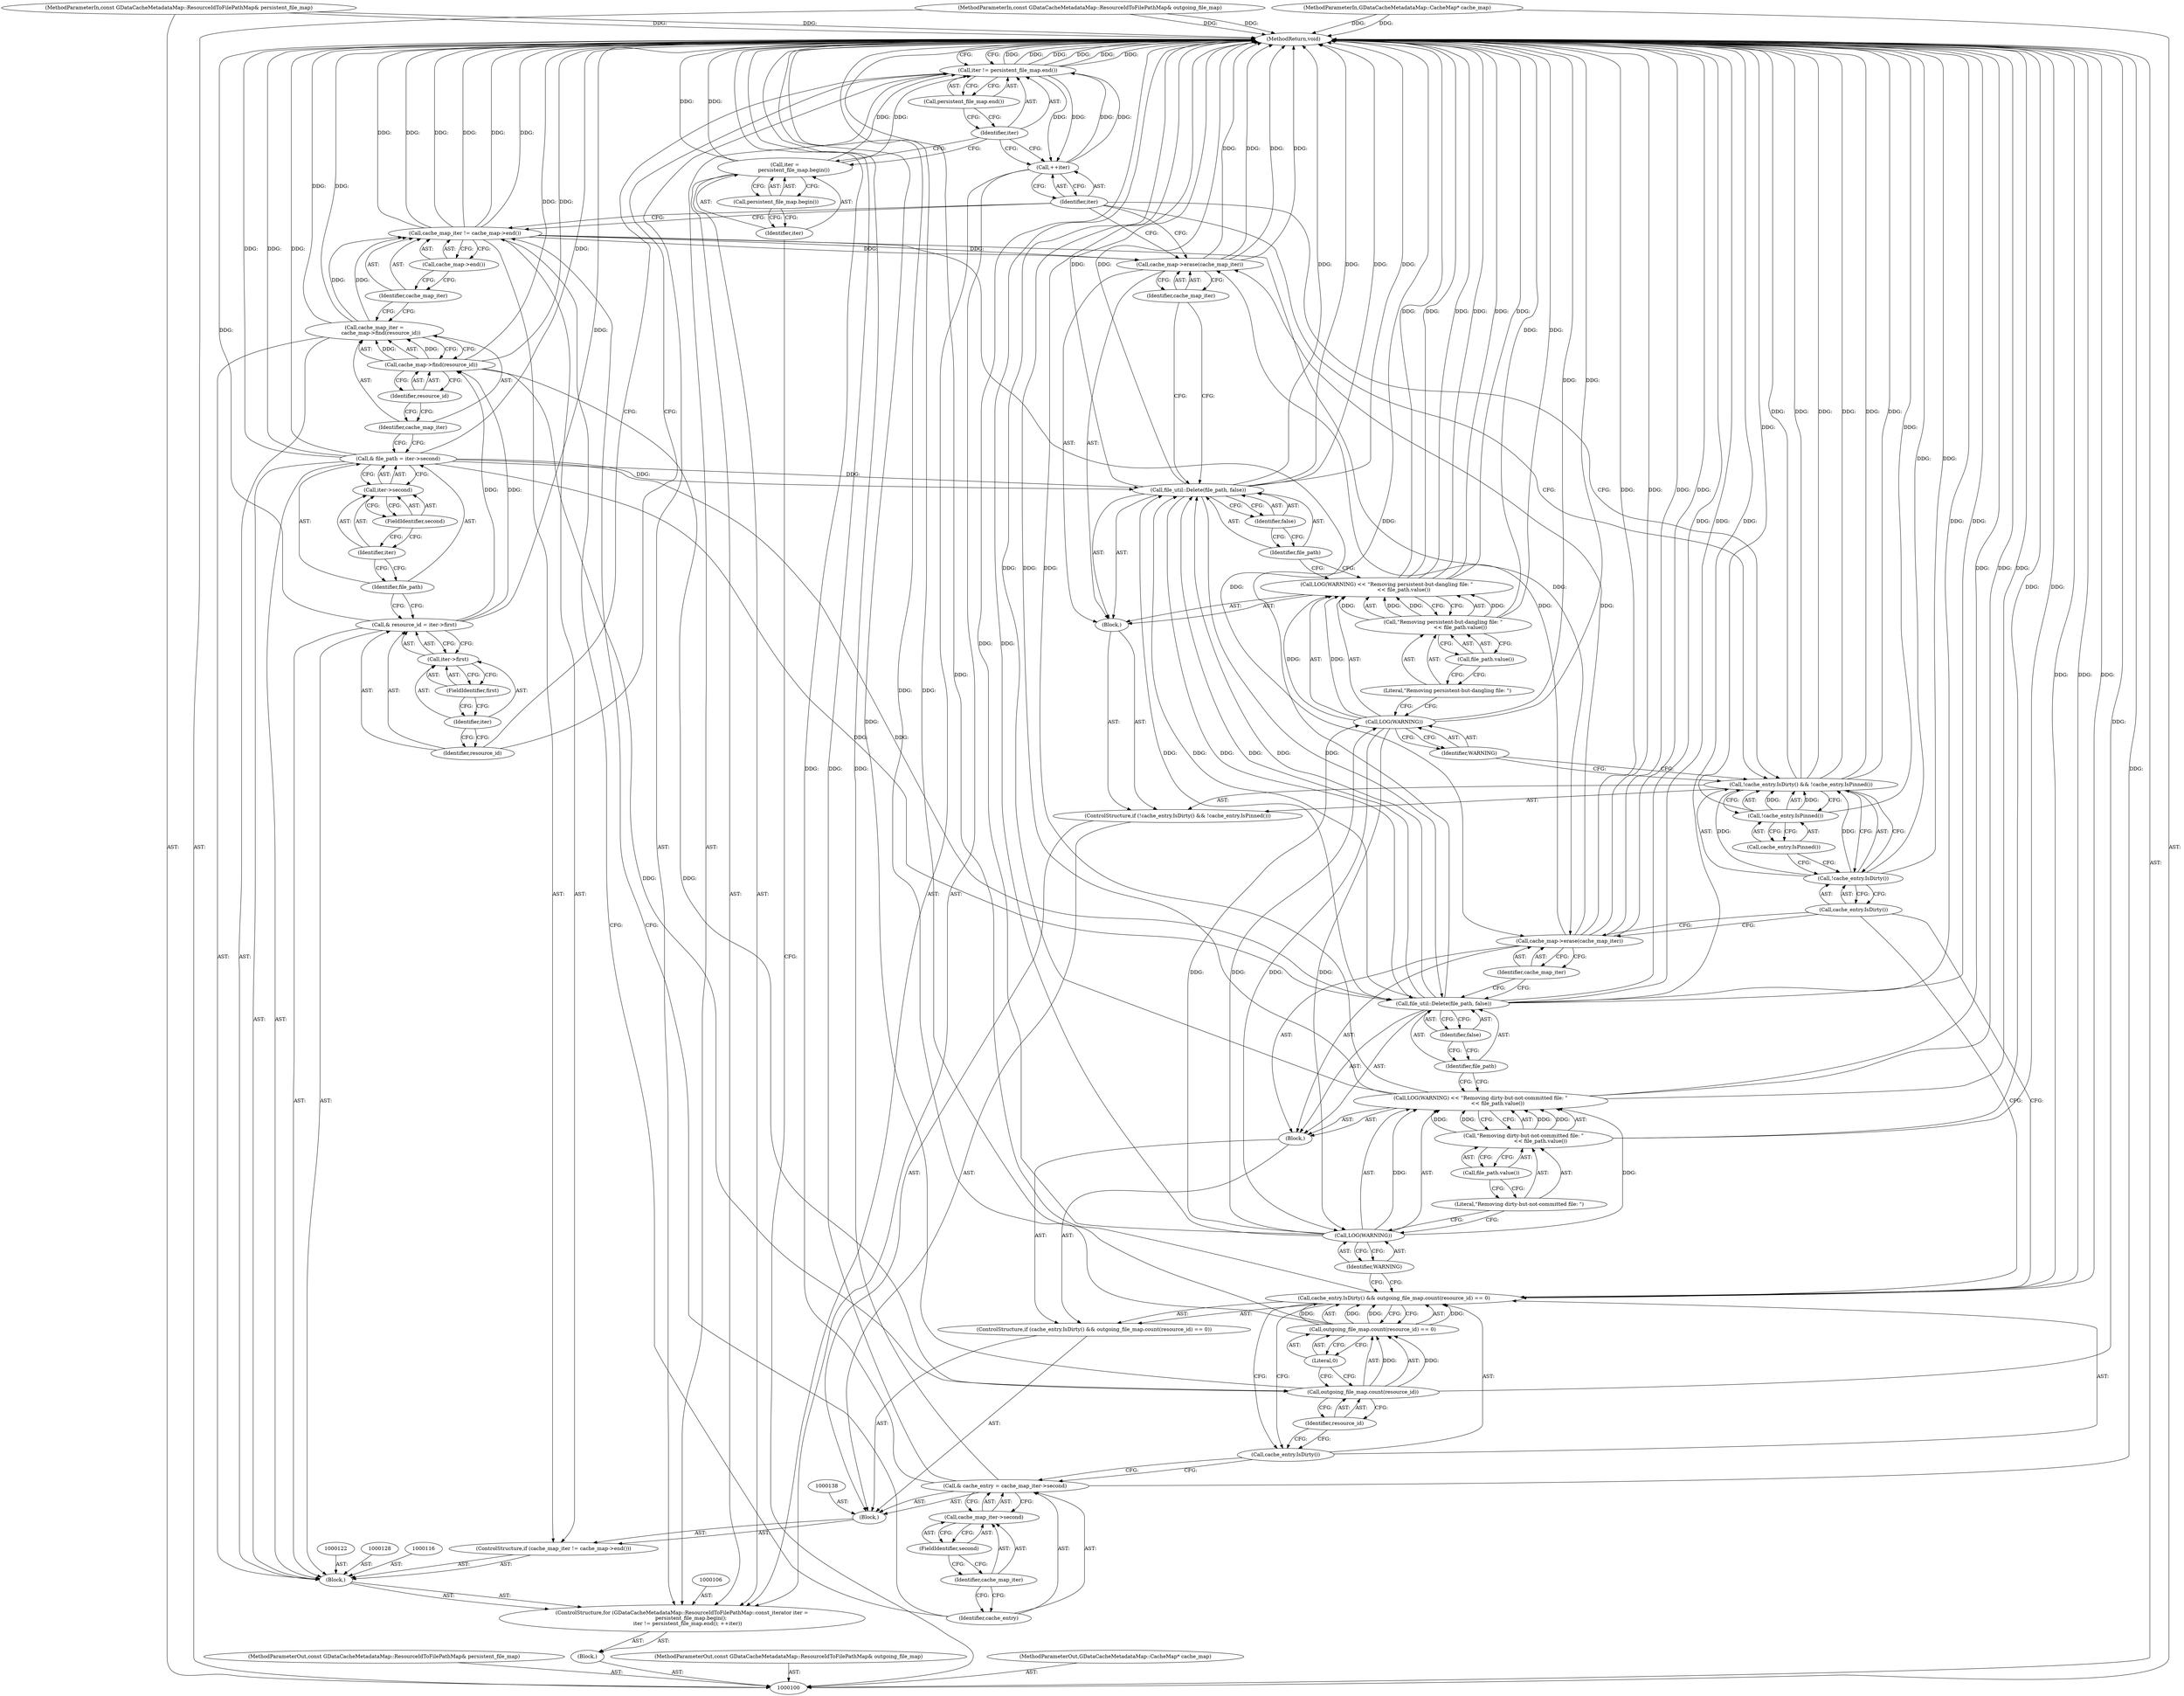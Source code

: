 digraph "1_Chrome_baef1ffd73db183ca50c854e1779ed7f6e5100a8_5" {
"1000181" [label="(MethodReturn,void)"];
"1000115" [label="(Block,)"];
"1000129" [label="(Call,cache_map_iter =\n        cache_map->find(resource_id))"];
"1000130" [label="(Identifier,cache_map_iter)"];
"1000132" [label="(Identifier,resource_id)"];
"1000131" [label="(Call,cache_map->find(resource_id))"];
"1000136" [label="(Call,cache_map->end())"];
"1000133" [label="(ControlStructure,if (cache_map_iter != cache_map->end()))"];
"1000134" [label="(Call,cache_map_iter != cache_map->end())"];
"1000135" [label="(Identifier,cache_map_iter)"];
"1000139" [label="(Call,& cache_entry = cache_map_iter->second)"];
"1000140" [label="(Identifier,cache_entry)"];
"1000141" [label="(Call,cache_map_iter->second)"];
"1000142" [label="(Identifier,cache_map_iter)"];
"1000137" [label="(Block,)"];
"1000143" [label="(FieldIdentifier,second)"];
"1000145" [label="(Call,cache_entry.IsDirty() && outgoing_file_map.count(resource_id) == 0)"];
"1000146" [label="(Call,cache_entry.IsDirty())"];
"1000147" [label="(Call,outgoing_file_map.count(resource_id) == 0)"];
"1000148" [label="(Call,outgoing_file_map.count(resource_id))"];
"1000149" [label="(Identifier,resource_id)"];
"1000144" [label="(ControlStructure,if (cache_entry.IsDirty() && outgoing_file_map.count(resource_id) == 0))"];
"1000150" [label="(Literal,0)"];
"1000151" [label="(Block,)"];
"1000154" [label="(Identifier,WARNING)"];
"1000155" [label="(Call,\"Removing dirty-but-not-committed file: \"\n                     << file_path.value())"];
"1000156" [label="(Literal,\"Removing dirty-but-not-committed file: \")"];
"1000152" [label="(Call,LOG(WARNING) << \"Removing dirty-but-not-committed file: \"\n                     << file_path.value())"];
"1000153" [label="(Call,LOG(WARNING))"];
"1000157" [label="(Call,file_path.value())"];
"1000159" [label="(Identifier,file_path)"];
"1000160" [label="(Identifier,false)"];
"1000158" [label="(Call,file_util::Delete(file_path, false))"];
"1000162" [label="(Identifier,cache_map_iter)"];
"1000161" [label="(Call,cache_map->erase(cache_map_iter))"];
"1000101" [label="(MethodParameterIn,const GDataCacheMetadataMap::ResourceIdToFilePathMap& persistent_file_map)"];
"1000271" [label="(MethodParameterOut,const GDataCacheMetadataMap::ResourceIdToFilePathMap& persistent_file_map)"];
"1000164" [label="(Call,!cache_entry.IsDirty() && !cache_entry.IsPinned())"];
"1000165" [label="(Call,!cache_entry.IsDirty())"];
"1000166" [label="(Call,cache_entry.IsDirty())"];
"1000167" [label="(Call,!cache_entry.IsPinned())"];
"1000168" [label="(Call,cache_entry.IsPinned())"];
"1000163" [label="(ControlStructure,if (!cache_entry.IsDirty() && !cache_entry.IsPinned()))"];
"1000169" [label="(Block,)"];
"1000172" [label="(Identifier,WARNING)"];
"1000173" [label="(Call,\"Removing persistent-but-dangling file: \"\n                     << file_path.value())"];
"1000174" [label="(Literal,\"Removing persistent-but-dangling file: \")"];
"1000170" [label="(Call,LOG(WARNING) << \"Removing persistent-but-dangling file: \"\n                     << file_path.value())"];
"1000171" [label="(Call,LOG(WARNING))"];
"1000175" [label="(Call,file_path.value())"];
"1000177" [label="(Identifier,file_path)"];
"1000178" [label="(Identifier,false)"];
"1000176" [label="(Call,file_util::Delete(file_path, false))"];
"1000180" [label="(Identifier,cache_map_iter)"];
"1000179" [label="(Call,cache_map->erase(cache_map_iter))"];
"1000102" [label="(MethodParameterIn,const GDataCacheMetadataMap::ResourceIdToFilePathMap& outgoing_file_map)"];
"1000272" [label="(MethodParameterOut,const GDataCacheMetadataMap::ResourceIdToFilePathMap& outgoing_file_map)"];
"1000103" [label="(MethodParameterIn,GDataCacheMetadataMap::CacheMap* cache_map)"];
"1000273" [label="(MethodParameterOut,GDataCacheMetadataMap::CacheMap* cache_map)"];
"1000104" [label="(Block,)"];
"1000105" [label="(ControlStructure,for (GDataCacheMetadataMap::ResourceIdToFilePathMap::const_iterator iter =\n           persistent_file_map.begin();\n       iter != persistent_file_map.end(); ++iter))"];
"1000107" [label="(Call,iter =\n           persistent_file_map.begin())"];
"1000108" [label="(Identifier,iter)"];
"1000109" [label="(Call,persistent_file_map.begin())"];
"1000112" [label="(Call,persistent_file_map.end())"];
"1000113" [label="(Call,++iter)"];
"1000114" [label="(Identifier,iter)"];
"1000110" [label="(Call,iter != persistent_file_map.end())"];
"1000111" [label="(Identifier,iter)"];
"1000117" [label="(Call,& resource_id = iter->first)"];
"1000118" [label="(Identifier,resource_id)"];
"1000119" [label="(Call,iter->first)"];
"1000120" [label="(Identifier,iter)"];
"1000121" [label="(FieldIdentifier,first)"];
"1000123" [label="(Call,& file_path = iter->second)"];
"1000124" [label="(Identifier,file_path)"];
"1000125" [label="(Call,iter->second)"];
"1000126" [label="(Identifier,iter)"];
"1000127" [label="(FieldIdentifier,second)"];
"1000181" -> "1000100"  [label="AST: "];
"1000181" -> "1000110"  [label="CFG: "];
"1000171" -> "1000181"  [label="DDG: "];
"1000123" -> "1000181"  [label="DDG: "];
"1000123" -> "1000181"  [label="DDG: "];
"1000155" -> "1000181"  [label="DDG: "];
"1000179" -> "1000181"  [label="DDG: "];
"1000179" -> "1000181"  [label="DDG: "];
"1000158" -> "1000181"  [label="DDG: "];
"1000158" -> "1000181"  [label="DDG: "];
"1000158" -> "1000181"  [label="DDG: "];
"1000152" -> "1000181"  [label="DDG: "];
"1000152" -> "1000181"  [label="DDG: "];
"1000152" -> "1000181"  [label="DDG: "];
"1000153" -> "1000181"  [label="DDG: "];
"1000117" -> "1000181"  [label="DDG: "];
"1000161" -> "1000181"  [label="DDG: "];
"1000161" -> "1000181"  [label="DDG: "];
"1000176" -> "1000181"  [label="DDG: "];
"1000176" -> "1000181"  [label="DDG: "];
"1000176" -> "1000181"  [label="DDG: "];
"1000167" -> "1000181"  [label="DDG: "];
"1000164" -> "1000181"  [label="DDG: "];
"1000164" -> "1000181"  [label="DDG: "];
"1000164" -> "1000181"  [label="DDG: "];
"1000131" -> "1000181"  [label="DDG: "];
"1000139" -> "1000181"  [label="DDG: "];
"1000139" -> "1000181"  [label="DDG: "];
"1000165" -> "1000181"  [label="DDG: "];
"1000134" -> "1000181"  [label="DDG: "];
"1000134" -> "1000181"  [label="DDG: "];
"1000134" -> "1000181"  [label="DDG: "];
"1000103" -> "1000181"  [label="DDG: "];
"1000148" -> "1000181"  [label="DDG: "];
"1000147" -> "1000181"  [label="DDG: "];
"1000102" -> "1000181"  [label="DDG: "];
"1000110" -> "1000181"  [label="DDG: "];
"1000110" -> "1000181"  [label="DDG: "];
"1000110" -> "1000181"  [label="DDG: "];
"1000101" -> "1000181"  [label="DDG: "];
"1000170" -> "1000181"  [label="DDG: "];
"1000170" -> "1000181"  [label="DDG: "];
"1000170" -> "1000181"  [label="DDG: "];
"1000145" -> "1000181"  [label="DDG: "];
"1000145" -> "1000181"  [label="DDG: "];
"1000173" -> "1000181"  [label="DDG: "];
"1000107" -> "1000181"  [label="DDG: "];
"1000129" -> "1000181"  [label="DDG: "];
"1000115" -> "1000105"  [label="AST: "];
"1000116" -> "1000115"  [label="AST: "];
"1000117" -> "1000115"  [label="AST: "];
"1000122" -> "1000115"  [label="AST: "];
"1000123" -> "1000115"  [label="AST: "];
"1000128" -> "1000115"  [label="AST: "];
"1000129" -> "1000115"  [label="AST: "];
"1000133" -> "1000115"  [label="AST: "];
"1000129" -> "1000115"  [label="AST: "];
"1000129" -> "1000131"  [label="CFG: "];
"1000130" -> "1000129"  [label="AST: "];
"1000131" -> "1000129"  [label="AST: "];
"1000135" -> "1000129"  [label="CFG: "];
"1000129" -> "1000181"  [label="DDG: "];
"1000131" -> "1000129"  [label="DDG: "];
"1000129" -> "1000134"  [label="DDG: "];
"1000130" -> "1000129"  [label="AST: "];
"1000130" -> "1000123"  [label="CFG: "];
"1000132" -> "1000130"  [label="CFG: "];
"1000132" -> "1000131"  [label="AST: "];
"1000132" -> "1000130"  [label="CFG: "];
"1000131" -> "1000132"  [label="CFG: "];
"1000131" -> "1000129"  [label="AST: "];
"1000131" -> "1000132"  [label="CFG: "];
"1000132" -> "1000131"  [label="AST: "];
"1000129" -> "1000131"  [label="CFG: "];
"1000131" -> "1000181"  [label="DDG: "];
"1000131" -> "1000129"  [label="DDG: "];
"1000117" -> "1000131"  [label="DDG: "];
"1000131" -> "1000148"  [label="DDG: "];
"1000136" -> "1000134"  [label="AST: "];
"1000136" -> "1000135"  [label="CFG: "];
"1000134" -> "1000136"  [label="CFG: "];
"1000133" -> "1000115"  [label="AST: "];
"1000134" -> "1000133"  [label="AST: "];
"1000137" -> "1000133"  [label="AST: "];
"1000134" -> "1000133"  [label="AST: "];
"1000134" -> "1000136"  [label="CFG: "];
"1000135" -> "1000134"  [label="AST: "];
"1000136" -> "1000134"  [label="AST: "];
"1000140" -> "1000134"  [label="CFG: "];
"1000114" -> "1000134"  [label="CFG: "];
"1000134" -> "1000181"  [label="DDG: "];
"1000134" -> "1000181"  [label="DDG: "];
"1000134" -> "1000181"  [label="DDG: "];
"1000129" -> "1000134"  [label="DDG: "];
"1000134" -> "1000161"  [label="DDG: "];
"1000134" -> "1000179"  [label="DDG: "];
"1000135" -> "1000134"  [label="AST: "];
"1000135" -> "1000129"  [label="CFG: "];
"1000136" -> "1000135"  [label="CFG: "];
"1000139" -> "1000137"  [label="AST: "];
"1000139" -> "1000141"  [label="CFG: "];
"1000140" -> "1000139"  [label="AST: "];
"1000141" -> "1000139"  [label="AST: "];
"1000146" -> "1000139"  [label="CFG: "];
"1000139" -> "1000181"  [label="DDG: "];
"1000139" -> "1000181"  [label="DDG: "];
"1000140" -> "1000139"  [label="AST: "];
"1000140" -> "1000134"  [label="CFG: "];
"1000142" -> "1000140"  [label="CFG: "];
"1000141" -> "1000139"  [label="AST: "];
"1000141" -> "1000143"  [label="CFG: "];
"1000142" -> "1000141"  [label="AST: "];
"1000143" -> "1000141"  [label="AST: "];
"1000139" -> "1000141"  [label="CFG: "];
"1000142" -> "1000141"  [label="AST: "];
"1000142" -> "1000140"  [label="CFG: "];
"1000143" -> "1000142"  [label="CFG: "];
"1000137" -> "1000133"  [label="AST: "];
"1000138" -> "1000137"  [label="AST: "];
"1000139" -> "1000137"  [label="AST: "];
"1000144" -> "1000137"  [label="AST: "];
"1000163" -> "1000137"  [label="AST: "];
"1000143" -> "1000141"  [label="AST: "];
"1000143" -> "1000142"  [label="CFG: "];
"1000141" -> "1000143"  [label="CFG: "];
"1000145" -> "1000144"  [label="AST: "];
"1000145" -> "1000146"  [label="CFG: "];
"1000145" -> "1000147"  [label="CFG: "];
"1000146" -> "1000145"  [label="AST: "];
"1000147" -> "1000145"  [label="AST: "];
"1000154" -> "1000145"  [label="CFG: "];
"1000166" -> "1000145"  [label="CFG: "];
"1000145" -> "1000181"  [label="DDG: "];
"1000145" -> "1000181"  [label="DDG: "];
"1000147" -> "1000145"  [label="DDG: "];
"1000147" -> "1000145"  [label="DDG: "];
"1000146" -> "1000145"  [label="AST: "];
"1000146" -> "1000139"  [label="CFG: "];
"1000149" -> "1000146"  [label="CFG: "];
"1000145" -> "1000146"  [label="CFG: "];
"1000147" -> "1000145"  [label="AST: "];
"1000147" -> "1000150"  [label="CFG: "];
"1000148" -> "1000147"  [label="AST: "];
"1000150" -> "1000147"  [label="AST: "];
"1000145" -> "1000147"  [label="CFG: "];
"1000147" -> "1000181"  [label="DDG: "];
"1000147" -> "1000145"  [label="DDG: "];
"1000147" -> "1000145"  [label="DDG: "];
"1000148" -> "1000147"  [label="DDG: "];
"1000148" -> "1000147"  [label="AST: "];
"1000148" -> "1000149"  [label="CFG: "];
"1000149" -> "1000148"  [label="AST: "];
"1000150" -> "1000148"  [label="CFG: "];
"1000148" -> "1000181"  [label="DDG: "];
"1000148" -> "1000147"  [label="DDG: "];
"1000131" -> "1000148"  [label="DDG: "];
"1000149" -> "1000148"  [label="AST: "];
"1000149" -> "1000146"  [label="CFG: "];
"1000148" -> "1000149"  [label="CFG: "];
"1000144" -> "1000137"  [label="AST: "];
"1000145" -> "1000144"  [label="AST: "];
"1000151" -> "1000144"  [label="AST: "];
"1000150" -> "1000147"  [label="AST: "];
"1000150" -> "1000148"  [label="CFG: "];
"1000147" -> "1000150"  [label="CFG: "];
"1000151" -> "1000144"  [label="AST: "];
"1000152" -> "1000151"  [label="AST: "];
"1000158" -> "1000151"  [label="AST: "];
"1000161" -> "1000151"  [label="AST: "];
"1000154" -> "1000153"  [label="AST: "];
"1000154" -> "1000145"  [label="CFG: "];
"1000153" -> "1000154"  [label="CFG: "];
"1000155" -> "1000152"  [label="AST: "];
"1000155" -> "1000157"  [label="CFG: "];
"1000156" -> "1000155"  [label="AST: "];
"1000157" -> "1000155"  [label="AST: "];
"1000152" -> "1000155"  [label="CFG: "];
"1000155" -> "1000181"  [label="DDG: "];
"1000155" -> "1000152"  [label="DDG: "];
"1000155" -> "1000152"  [label="DDG: "];
"1000156" -> "1000155"  [label="AST: "];
"1000156" -> "1000153"  [label="CFG: "];
"1000157" -> "1000156"  [label="CFG: "];
"1000152" -> "1000151"  [label="AST: "];
"1000152" -> "1000155"  [label="CFG: "];
"1000153" -> "1000152"  [label="AST: "];
"1000155" -> "1000152"  [label="AST: "];
"1000159" -> "1000152"  [label="CFG: "];
"1000152" -> "1000181"  [label="DDG: "];
"1000152" -> "1000181"  [label="DDG: "];
"1000152" -> "1000181"  [label="DDG: "];
"1000153" -> "1000152"  [label="DDG: "];
"1000155" -> "1000152"  [label="DDG: "];
"1000155" -> "1000152"  [label="DDG: "];
"1000153" -> "1000152"  [label="AST: "];
"1000153" -> "1000154"  [label="CFG: "];
"1000154" -> "1000153"  [label="AST: "];
"1000156" -> "1000153"  [label="CFG: "];
"1000153" -> "1000181"  [label="DDG: "];
"1000153" -> "1000152"  [label="DDG: "];
"1000171" -> "1000153"  [label="DDG: "];
"1000153" -> "1000171"  [label="DDG: "];
"1000157" -> "1000155"  [label="AST: "];
"1000157" -> "1000156"  [label="CFG: "];
"1000155" -> "1000157"  [label="CFG: "];
"1000159" -> "1000158"  [label="AST: "];
"1000159" -> "1000152"  [label="CFG: "];
"1000160" -> "1000159"  [label="CFG: "];
"1000160" -> "1000158"  [label="AST: "];
"1000160" -> "1000159"  [label="CFG: "];
"1000158" -> "1000160"  [label="CFG: "];
"1000158" -> "1000151"  [label="AST: "];
"1000158" -> "1000160"  [label="CFG: "];
"1000159" -> "1000158"  [label="AST: "];
"1000160" -> "1000158"  [label="AST: "];
"1000162" -> "1000158"  [label="CFG: "];
"1000158" -> "1000181"  [label="DDG: "];
"1000158" -> "1000181"  [label="DDG: "];
"1000158" -> "1000181"  [label="DDG: "];
"1000123" -> "1000158"  [label="DDG: "];
"1000176" -> "1000158"  [label="DDG: "];
"1000158" -> "1000176"  [label="DDG: "];
"1000158" -> "1000176"  [label="DDG: "];
"1000162" -> "1000161"  [label="AST: "];
"1000162" -> "1000158"  [label="CFG: "];
"1000161" -> "1000162"  [label="CFG: "];
"1000161" -> "1000151"  [label="AST: "];
"1000161" -> "1000162"  [label="CFG: "];
"1000162" -> "1000161"  [label="AST: "];
"1000166" -> "1000161"  [label="CFG: "];
"1000161" -> "1000181"  [label="DDG: "];
"1000161" -> "1000181"  [label="DDG: "];
"1000134" -> "1000161"  [label="DDG: "];
"1000161" -> "1000179"  [label="DDG: "];
"1000101" -> "1000100"  [label="AST: "];
"1000101" -> "1000181"  [label="DDG: "];
"1000271" -> "1000100"  [label="AST: "];
"1000164" -> "1000163"  [label="AST: "];
"1000164" -> "1000165"  [label="CFG: "];
"1000164" -> "1000167"  [label="CFG: "];
"1000165" -> "1000164"  [label="AST: "];
"1000167" -> "1000164"  [label="AST: "];
"1000172" -> "1000164"  [label="CFG: "];
"1000114" -> "1000164"  [label="CFG: "];
"1000164" -> "1000181"  [label="DDG: "];
"1000164" -> "1000181"  [label="DDG: "];
"1000164" -> "1000181"  [label="DDG: "];
"1000165" -> "1000164"  [label="DDG: "];
"1000167" -> "1000164"  [label="DDG: "];
"1000165" -> "1000164"  [label="AST: "];
"1000165" -> "1000166"  [label="CFG: "];
"1000166" -> "1000165"  [label="AST: "];
"1000168" -> "1000165"  [label="CFG: "];
"1000164" -> "1000165"  [label="CFG: "];
"1000165" -> "1000181"  [label="DDG: "];
"1000165" -> "1000164"  [label="DDG: "];
"1000166" -> "1000165"  [label="AST: "];
"1000166" -> "1000161"  [label="CFG: "];
"1000166" -> "1000145"  [label="CFG: "];
"1000165" -> "1000166"  [label="CFG: "];
"1000167" -> "1000164"  [label="AST: "];
"1000167" -> "1000168"  [label="CFG: "];
"1000168" -> "1000167"  [label="AST: "];
"1000164" -> "1000167"  [label="CFG: "];
"1000167" -> "1000181"  [label="DDG: "];
"1000167" -> "1000164"  [label="DDG: "];
"1000168" -> "1000167"  [label="AST: "];
"1000168" -> "1000165"  [label="CFG: "];
"1000167" -> "1000168"  [label="CFG: "];
"1000163" -> "1000137"  [label="AST: "];
"1000164" -> "1000163"  [label="AST: "];
"1000169" -> "1000163"  [label="AST: "];
"1000169" -> "1000163"  [label="AST: "];
"1000170" -> "1000169"  [label="AST: "];
"1000176" -> "1000169"  [label="AST: "];
"1000179" -> "1000169"  [label="AST: "];
"1000172" -> "1000171"  [label="AST: "];
"1000172" -> "1000164"  [label="CFG: "];
"1000171" -> "1000172"  [label="CFG: "];
"1000173" -> "1000170"  [label="AST: "];
"1000173" -> "1000175"  [label="CFG: "];
"1000174" -> "1000173"  [label="AST: "];
"1000175" -> "1000173"  [label="AST: "];
"1000170" -> "1000173"  [label="CFG: "];
"1000173" -> "1000181"  [label="DDG: "];
"1000173" -> "1000170"  [label="DDG: "];
"1000173" -> "1000170"  [label="DDG: "];
"1000174" -> "1000173"  [label="AST: "];
"1000174" -> "1000171"  [label="CFG: "];
"1000175" -> "1000174"  [label="CFG: "];
"1000170" -> "1000169"  [label="AST: "];
"1000170" -> "1000173"  [label="CFG: "];
"1000171" -> "1000170"  [label="AST: "];
"1000173" -> "1000170"  [label="AST: "];
"1000177" -> "1000170"  [label="CFG: "];
"1000170" -> "1000181"  [label="DDG: "];
"1000170" -> "1000181"  [label="DDG: "];
"1000170" -> "1000181"  [label="DDG: "];
"1000171" -> "1000170"  [label="DDG: "];
"1000173" -> "1000170"  [label="DDG: "];
"1000173" -> "1000170"  [label="DDG: "];
"1000171" -> "1000170"  [label="AST: "];
"1000171" -> "1000172"  [label="CFG: "];
"1000172" -> "1000171"  [label="AST: "];
"1000174" -> "1000171"  [label="CFG: "];
"1000171" -> "1000181"  [label="DDG: "];
"1000171" -> "1000153"  [label="DDG: "];
"1000171" -> "1000170"  [label="DDG: "];
"1000153" -> "1000171"  [label="DDG: "];
"1000175" -> "1000173"  [label="AST: "];
"1000175" -> "1000174"  [label="CFG: "];
"1000173" -> "1000175"  [label="CFG: "];
"1000177" -> "1000176"  [label="AST: "];
"1000177" -> "1000170"  [label="CFG: "];
"1000178" -> "1000177"  [label="CFG: "];
"1000178" -> "1000176"  [label="AST: "];
"1000178" -> "1000177"  [label="CFG: "];
"1000176" -> "1000178"  [label="CFG: "];
"1000176" -> "1000169"  [label="AST: "];
"1000176" -> "1000178"  [label="CFG: "];
"1000177" -> "1000176"  [label="AST: "];
"1000178" -> "1000176"  [label="AST: "];
"1000180" -> "1000176"  [label="CFG: "];
"1000176" -> "1000181"  [label="DDG: "];
"1000176" -> "1000181"  [label="DDG: "];
"1000176" -> "1000181"  [label="DDG: "];
"1000176" -> "1000158"  [label="DDG: "];
"1000158" -> "1000176"  [label="DDG: "];
"1000158" -> "1000176"  [label="DDG: "];
"1000123" -> "1000176"  [label="DDG: "];
"1000180" -> "1000179"  [label="AST: "];
"1000180" -> "1000176"  [label="CFG: "];
"1000179" -> "1000180"  [label="CFG: "];
"1000179" -> "1000169"  [label="AST: "];
"1000179" -> "1000180"  [label="CFG: "];
"1000180" -> "1000179"  [label="AST: "];
"1000114" -> "1000179"  [label="CFG: "];
"1000179" -> "1000181"  [label="DDG: "];
"1000179" -> "1000181"  [label="DDG: "];
"1000134" -> "1000179"  [label="DDG: "];
"1000161" -> "1000179"  [label="DDG: "];
"1000102" -> "1000100"  [label="AST: "];
"1000102" -> "1000181"  [label="DDG: "];
"1000272" -> "1000100"  [label="AST: "];
"1000103" -> "1000100"  [label="AST: "];
"1000103" -> "1000181"  [label="DDG: "];
"1000273" -> "1000100"  [label="AST: "];
"1000104" -> "1000100"  [label="AST: "];
"1000105" -> "1000104"  [label="AST: "];
"1000105" -> "1000104"  [label="AST: "];
"1000106" -> "1000105"  [label="AST: "];
"1000107" -> "1000105"  [label="AST: "];
"1000110" -> "1000105"  [label="AST: "];
"1000113" -> "1000105"  [label="AST: "];
"1000115" -> "1000105"  [label="AST: "];
"1000107" -> "1000105"  [label="AST: "];
"1000107" -> "1000109"  [label="CFG: "];
"1000108" -> "1000107"  [label="AST: "];
"1000109" -> "1000107"  [label="AST: "];
"1000111" -> "1000107"  [label="CFG: "];
"1000107" -> "1000181"  [label="DDG: "];
"1000107" -> "1000110"  [label="DDG: "];
"1000108" -> "1000107"  [label="AST: "];
"1000108" -> "1000100"  [label="CFG: "];
"1000109" -> "1000108"  [label="CFG: "];
"1000109" -> "1000107"  [label="AST: "];
"1000109" -> "1000108"  [label="CFG: "];
"1000107" -> "1000109"  [label="CFG: "];
"1000112" -> "1000110"  [label="AST: "];
"1000112" -> "1000111"  [label="CFG: "];
"1000110" -> "1000112"  [label="CFG: "];
"1000113" -> "1000105"  [label="AST: "];
"1000113" -> "1000114"  [label="CFG: "];
"1000114" -> "1000113"  [label="AST: "];
"1000111" -> "1000113"  [label="CFG: "];
"1000113" -> "1000110"  [label="DDG: "];
"1000110" -> "1000113"  [label="DDG: "];
"1000114" -> "1000113"  [label="AST: "];
"1000114" -> "1000179"  [label="CFG: "];
"1000114" -> "1000164"  [label="CFG: "];
"1000114" -> "1000134"  [label="CFG: "];
"1000113" -> "1000114"  [label="CFG: "];
"1000110" -> "1000105"  [label="AST: "];
"1000110" -> "1000112"  [label="CFG: "];
"1000111" -> "1000110"  [label="AST: "];
"1000112" -> "1000110"  [label="AST: "];
"1000118" -> "1000110"  [label="CFG: "];
"1000181" -> "1000110"  [label="CFG: "];
"1000110" -> "1000181"  [label="DDG: "];
"1000110" -> "1000181"  [label="DDG: "];
"1000110" -> "1000181"  [label="DDG: "];
"1000107" -> "1000110"  [label="DDG: "];
"1000113" -> "1000110"  [label="DDG: "];
"1000110" -> "1000113"  [label="DDG: "];
"1000111" -> "1000110"  [label="AST: "];
"1000111" -> "1000107"  [label="CFG: "];
"1000111" -> "1000113"  [label="CFG: "];
"1000112" -> "1000111"  [label="CFG: "];
"1000117" -> "1000115"  [label="AST: "];
"1000117" -> "1000119"  [label="CFG: "];
"1000118" -> "1000117"  [label="AST: "];
"1000119" -> "1000117"  [label="AST: "];
"1000124" -> "1000117"  [label="CFG: "];
"1000117" -> "1000181"  [label="DDG: "];
"1000117" -> "1000131"  [label="DDG: "];
"1000118" -> "1000117"  [label="AST: "];
"1000118" -> "1000110"  [label="CFG: "];
"1000120" -> "1000118"  [label="CFG: "];
"1000119" -> "1000117"  [label="AST: "];
"1000119" -> "1000121"  [label="CFG: "];
"1000120" -> "1000119"  [label="AST: "];
"1000121" -> "1000119"  [label="AST: "];
"1000117" -> "1000119"  [label="CFG: "];
"1000120" -> "1000119"  [label="AST: "];
"1000120" -> "1000118"  [label="CFG: "];
"1000121" -> "1000120"  [label="CFG: "];
"1000121" -> "1000119"  [label="AST: "];
"1000121" -> "1000120"  [label="CFG: "];
"1000119" -> "1000121"  [label="CFG: "];
"1000123" -> "1000115"  [label="AST: "];
"1000123" -> "1000125"  [label="CFG: "];
"1000124" -> "1000123"  [label="AST: "];
"1000125" -> "1000123"  [label="AST: "];
"1000130" -> "1000123"  [label="CFG: "];
"1000123" -> "1000181"  [label="DDG: "];
"1000123" -> "1000181"  [label="DDG: "];
"1000123" -> "1000158"  [label="DDG: "];
"1000123" -> "1000176"  [label="DDG: "];
"1000124" -> "1000123"  [label="AST: "];
"1000124" -> "1000117"  [label="CFG: "];
"1000126" -> "1000124"  [label="CFG: "];
"1000125" -> "1000123"  [label="AST: "];
"1000125" -> "1000127"  [label="CFG: "];
"1000126" -> "1000125"  [label="AST: "];
"1000127" -> "1000125"  [label="AST: "];
"1000123" -> "1000125"  [label="CFG: "];
"1000126" -> "1000125"  [label="AST: "];
"1000126" -> "1000124"  [label="CFG: "];
"1000127" -> "1000126"  [label="CFG: "];
"1000127" -> "1000125"  [label="AST: "];
"1000127" -> "1000126"  [label="CFG: "];
"1000125" -> "1000127"  [label="CFG: "];
}

